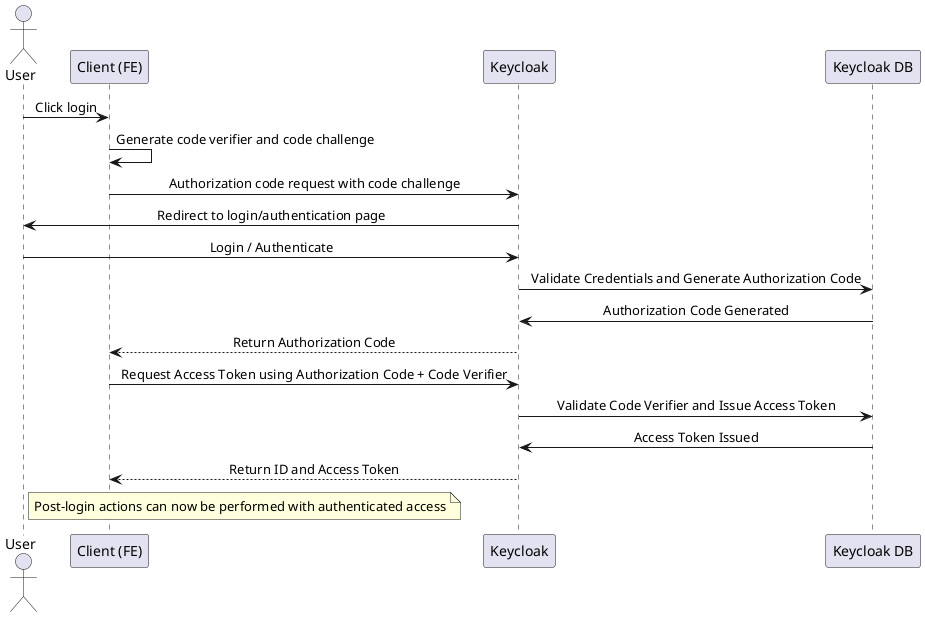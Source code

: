 @startuml
skinparam SequenceMessageAlignment center
actor User
participant "Client (FE)" as Client
participant "Keycloak" as Keycloak
participant "Keycloak DB" as AuthDB

User -> Client: Click login
Client -> Client: Generate code verifier and code challenge
Client -> Keycloak: Authorization code request with code challenge
Keycloak -> User: Redirect to login/authentication page

User -> Keycloak: Login / Authenticate
Keycloak -> AuthDB: Validate Credentials and Generate Authorization Code
AuthDB -> Keycloak: Authorization Code Generated
Keycloak --> Client: Return Authorization Code

Client -> Keycloak: Request Access Token using Authorization Code + Code Verifier
Keycloak -> AuthDB: Validate Code Verifier and Issue Access Token
AuthDB -> Keycloak: Access Token Issued
Keycloak --> Client: Return ID and Access Token

note right of User: Post-login actions can now be performed with authenticated access
@enduml
